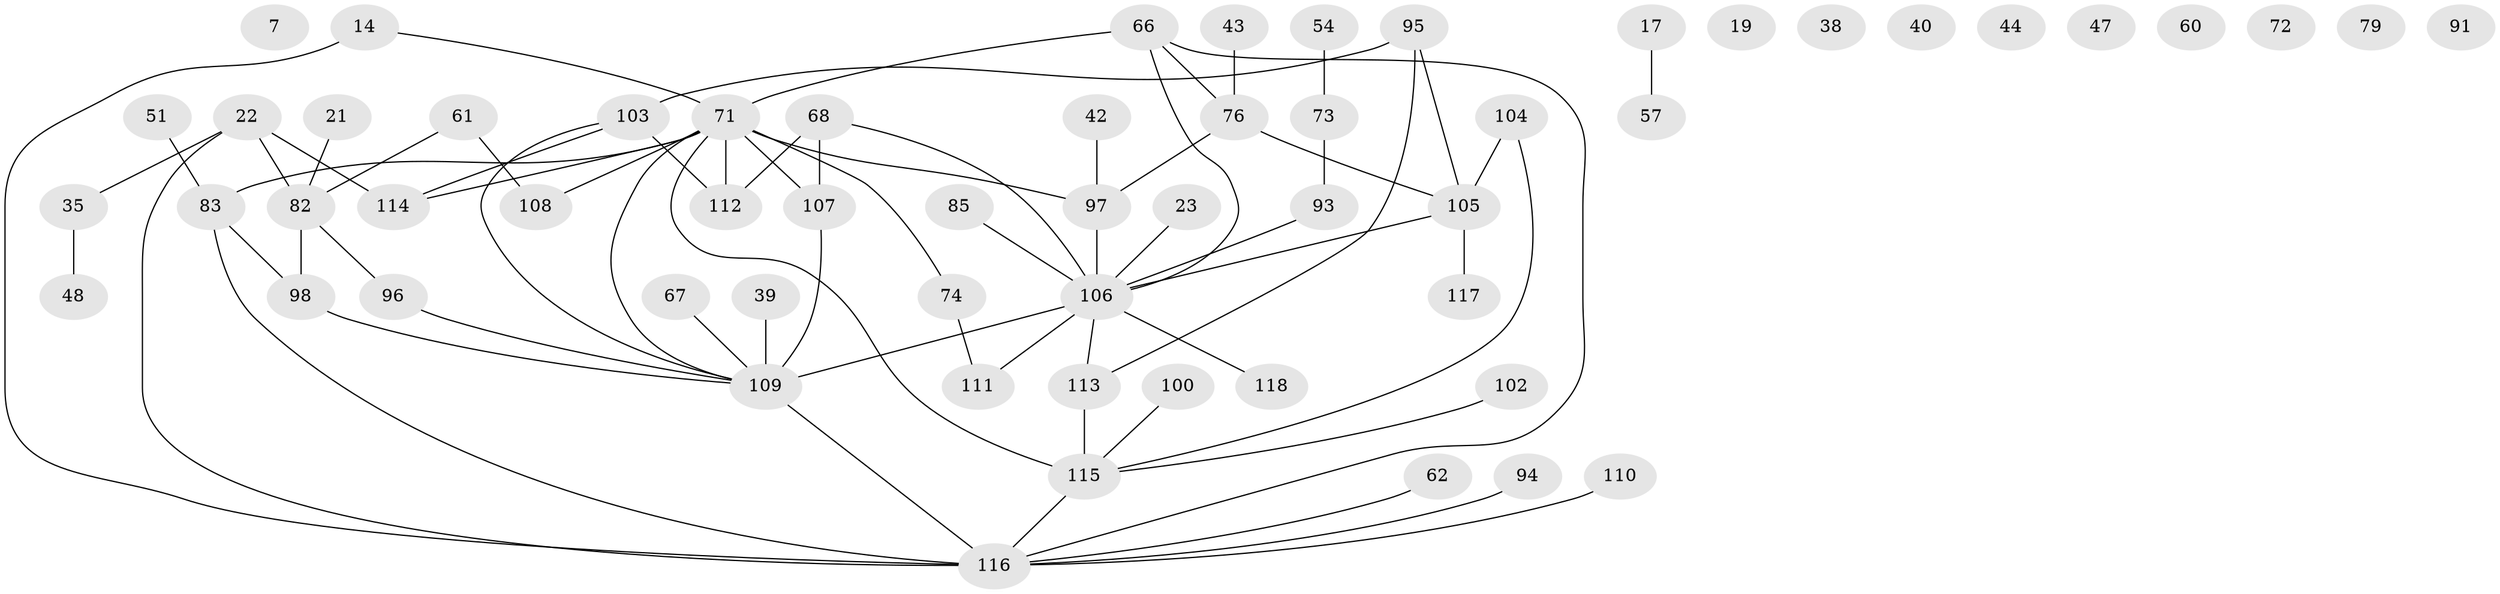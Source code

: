 // original degree distribution, {3: 0.17796610169491525, 2: 0.2457627118644068, 1: 0.2288135593220339, 6: 0.025423728813559324, 0: 0.0847457627118644, 4: 0.17796610169491525, 5: 0.05084745762711865, 8: 0.00847457627118644}
// Generated by graph-tools (version 1.1) at 2025/44/03/04/25 21:44:14]
// undirected, 59 vertices, 70 edges
graph export_dot {
graph [start="1"]
  node [color=gray90,style=filled];
  7;
  14 [super="+4"];
  17;
  19;
  21;
  22;
  23;
  35;
  38;
  39;
  40;
  42;
  43;
  44;
  47;
  48;
  51;
  54;
  57;
  60;
  61;
  62;
  66 [super="+45"];
  67;
  68 [super="+50"];
  71 [super="+6+41+58"];
  72;
  73;
  74;
  76 [super="+2"];
  79;
  82;
  83 [super="+9+10+25+33+52+63"];
  85;
  91;
  93;
  94;
  95;
  96 [super="+53+89"];
  97;
  98 [super="+3"];
  100;
  102;
  103 [super="+16"];
  104;
  105 [super="+88+90"];
  106 [super="+80+64+18"];
  107 [super="+77"];
  108;
  109 [super="+56+46+84+75+69"];
  110;
  111;
  112 [super="+11+99"];
  113 [super="+78+87"];
  114;
  115 [super="+65+92"];
  116 [super="+15+101"];
  117 [super="+70"];
  118;
  14 -- 71;
  14 -- 116;
  17 -- 57;
  21 -- 82;
  22 -- 35;
  22 -- 82;
  22 -- 114;
  22 -- 116;
  23 -- 106;
  35 -- 48;
  39 -- 109;
  42 -- 97;
  43 -- 76;
  51 -- 83;
  54 -- 73;
  61 -- 82;
  61 -- 108;
  62 -- 116;
  66 -- 76;
  66 -- 71;
  66 -- 116;
  66 -- 106 [weight=2];
  67 -- 109;
  68 -- 107;
  68 -- 112;
  68 -- 106;
  71 -- 112 [weight=2];
  71 -- 107 [weight=4];
  71 -- 74;
  71 -- 114;
  71 -- 83 [weight=3];
  71 -- 115;
  71 -- 109;
  71 -- 97;
  71 -- 108;
  73 -- 93;
  74 -- 111;
  76 -- 97;
  76 -- 105;
  82 -- 98;
  82 -- 96;
  83 -- 98;
  83 -- 116 [weight=2];
  85 -- 106;
  93 -- 106;
  94 -- 116;
  95 -- 103 [weight=2];
  95 -- 113;
  95 -- 105;
  96 -- 109;
  97 -- 106;
  98 -- 109;
  100 -- 115;
  102 -- 115;
  103 -- 114 [weight=2];
  103 -- 112 [weight=2];
  103 -- 109;
  104 -- 115;
  104 -- 105;
  105 -- 117 [weight=2];
  105 -- 106;
  106 -- 118;
  106 -- 111;
  106 -- 109 [weight=2];
  106 -- 113;
  107 -- 109;
  109 -- 116 [weight=2];
  110 -- 116;
  113 -- 115;
  115 -- 116 [weight=2];
}
